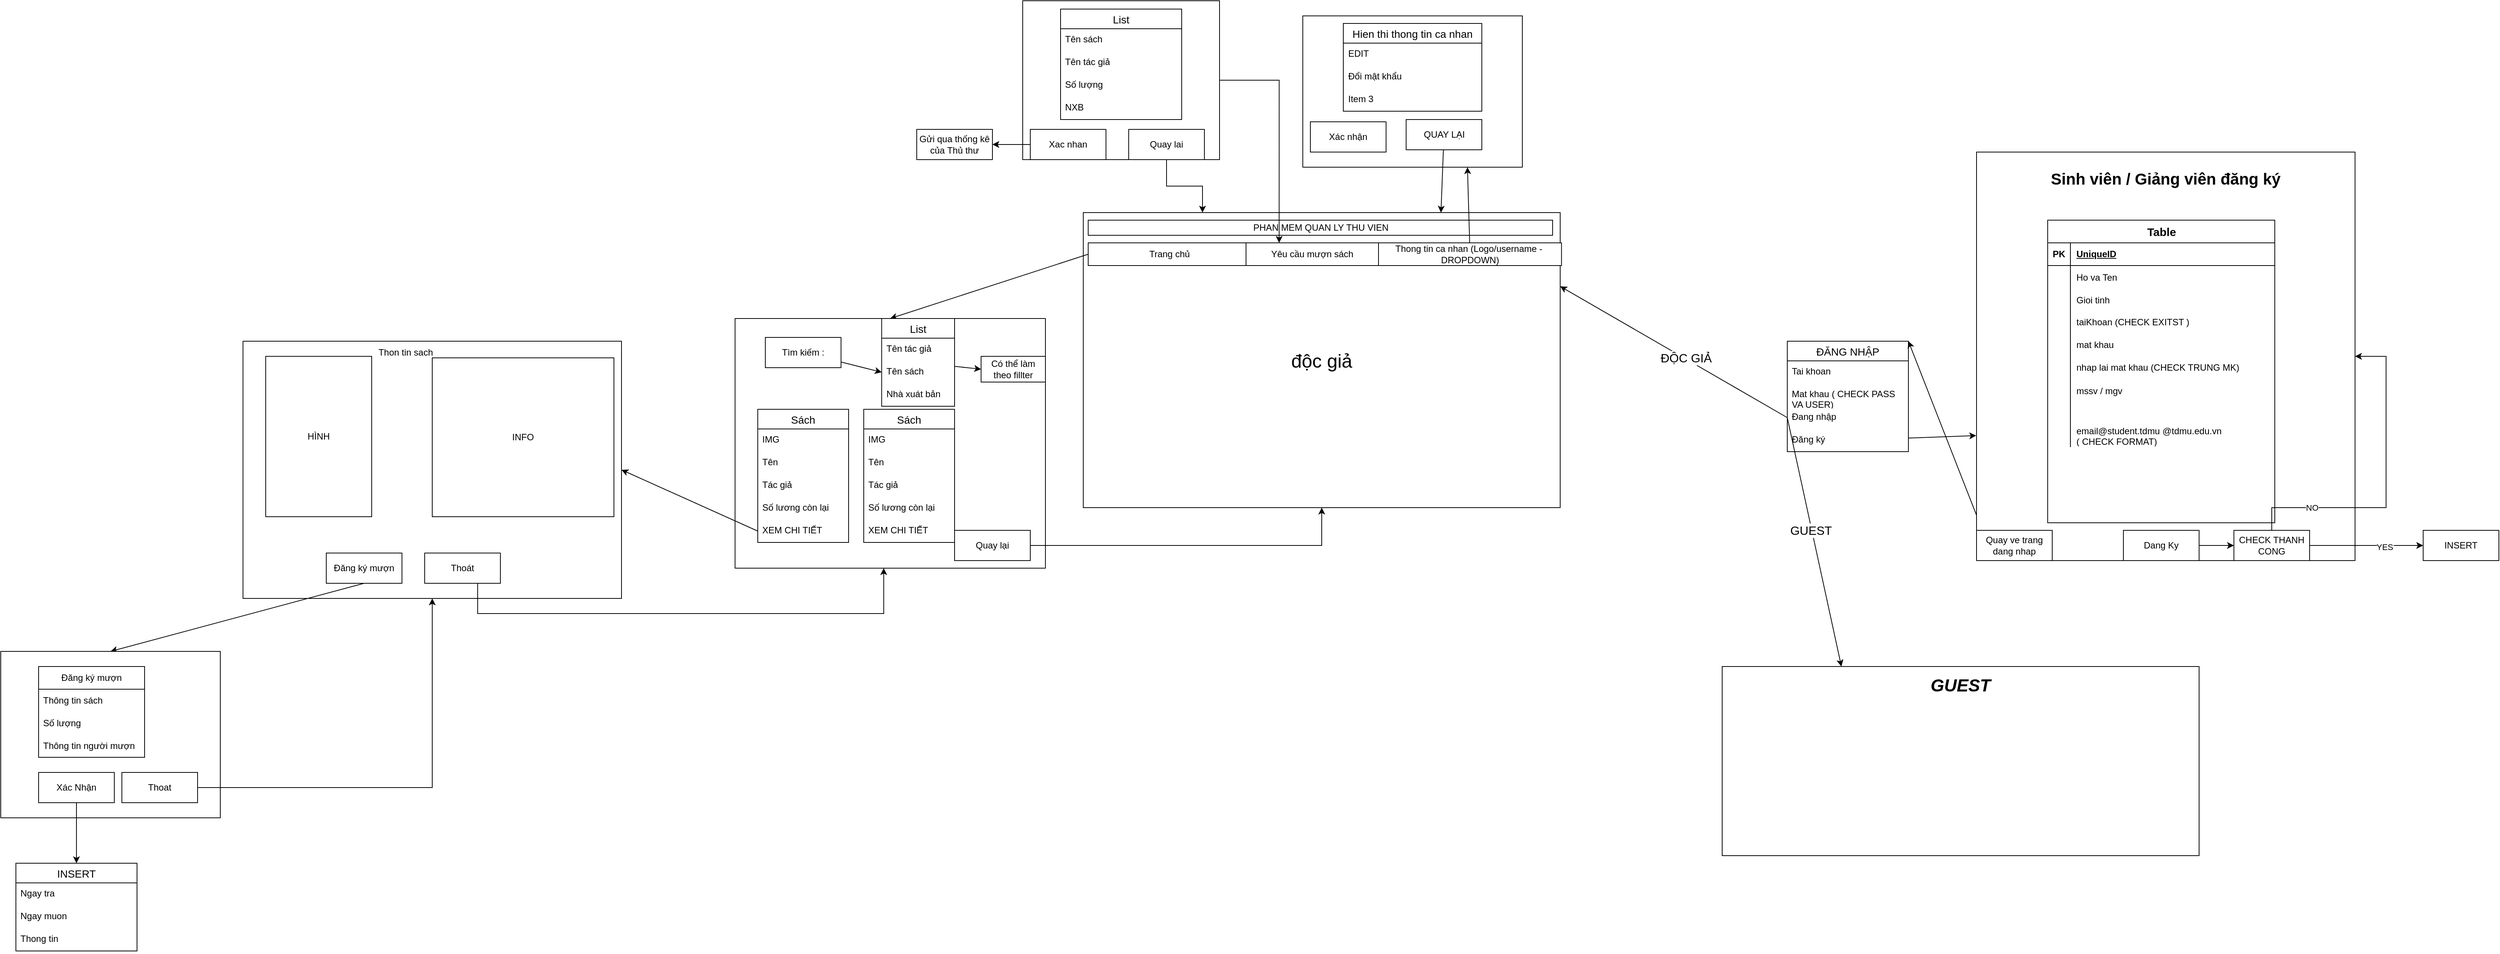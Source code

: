 <mxfile version="21.3.2" type="device">
  <diagram name="Trang-1" id="oIvpLG2PVgmO7TC9vFKs">
    <mxGraphModel dx="4081" dy="2009" grid="1" gridSize="10" guides="1" tooltips="1" connect="1" arrows="1" fold="1" page="1" pageScale="1" pageWidth="827" pageHeight="1169" math="0" shadow="0">
      <root>
        <mxCell id="0" />
        <mxCell id="1" parent="0" />
        <mxCell id="Xz7eyc5uEQ6jUvVsmEZb-2" value="" style="rounded=0;whiteSpace=wrap;html=1;" vertex="1" parent="1">
          <mxGeometry x="230" y="80" width="500" height="540" as="geometry" />
        </mxCell>
        <mxCell id="Xz7eyc5uEQ6jUvVsmEZb-3" value="Sinh viên / Giảng viên đăng ký" style="text;html=1;strokeColor=none;fillColor=none;align=center;verticalAlign=middle;whiteSpace=wrap;rounded=0;fontSize=21;fontStyle=1" vertex="1" parent="1">
          <mxGeometry x="315" y="100" width="330" height="30" as="geometry" />
        </mxCell>
        <mxCell id="Xz7eyc5uEQ6jUvVsmEZb-4" value="Table" style="shape=table;startSize=30;container=1;collapsible=1;childLayout=tableLayout;fixedRows=1;rowLines=0;fontStyle=1;align=center;resizeLast=1;html=1;fontSize=15;verticalAlign=top;" vertex="1" parent="1">
          <mxGeometry x="324" y="170" width="300" height="400" as="geometry" />
        </mxCell>
        <mxCell id="Xz7eyc5uEQ6jUvVsmEZb-5" value="" style="shape=tableRow;horizontal=0;startSize=0;swimlaneHead=0;swimlaneBody=0;fillColor=none;collapsible=0;dropTarget=0;points=[[0,0.5],[1,0.5]];portConstraint=eastwest;top=0;left=0;right=0;bottom=1;" vertex="1" parent="Xz7eyc5uEQ6jUvVsmEZb-4">
          <mxGeometry y="30" width="300" height="30" as="geometry" />
        </mxCell>
        <mxCell id="Xz7eyc5uEQ6jUvVsmEZb-6" value="PK" style="shape=partialRectangle;connectable=0;fillColor=none;top=0;left=0;bottom=0;right=0;fontStyle=1;overflow=hidden;whiteSpace=wrap;html=1;" vertex="1" parent="Xz7eyc5uEQ6jUvVsmEZb-5">
          <mxGeometry width="30" height="30" as="geometry">
            <mxRectangle width="30" height="30" as="alternateBounds" />
          </mxGeometry>
        </mxCell>
        <mxCell id="Xz7eyc5uEQ6jUvVsmEZb-7" value="UniqueID" style="shape=partialRectangle;connectable=0;fillColor=none;top=0;left=0;bottom=0;right=0;align=left;spacingLeft=6;fontStyle=5;overflow=hidden;whiteSpace=wrap;html=1;" vertex="1" parent="Xz7eyc5uEQ6jUvVsmEZb-5">
          <mxGeometry x="30" width="270" height="30" as="geometry">
            <mxRectangle width="270" height="30" as="alternateBounds" />
          </mxGeometry>
        </mxCell>
        <mxCell id="Xz7eyc5uEQ6jUvVsmEZb-27" value="" style="shape=tableRow;horizontal=0;startSize=0;swimlaneHead=0;swimlaneBody=0;fillColor=none;collapsible=0;dropTarget=0;points=[[0,0.5],[1,0.5]];portConstraint=eastwest;top=0;left=0;right=0;bottom=0;" vertex="1" parent="Xz7eyc5uEQ6jUvVsmEZb-4">
          <mxGeometry y="60" width="300" height="30" as="geometry" />
        </mxCell>
        <mxCell id="Xz7eyc5uEQ6jUvVsmEZb-28" value="" style="shape=partialRectangle;connectable=0;fillColor=none;top=0;left=0;bottom=0;right=0;editable=1;overflow=hidden;" vertex="1" parent="Xz7eyc5uEQ6jUvVsmEZb-27">
          <mxGeometry width="30" height="30" as="geometry">
            <mxRectangle width="30" height="30" as="alternateBounds" />
          </mxGeometry>
        </mxCell>
        <mxCell id="Xz7eyc5uEQ6jUvVsmEZb-29" value="Ho va Ten" style="shape=partialRectangle;connectable=0;fillColor=none;top=0;left=0;bottom=0;right=0;align=left;spacingLeft=6;overflow=hidden;" vertex="1" parent="Xz7eyc5uEQ6jUvVsmEZb-27">
          <mxGeometry x="30" width="270" height="30" as="geometry">
            <mxRectangle width="270" height="30" as="alternateBounds" />
          </mxGeometry>
        </mxCell>
        <mxCell id="Xz7eyc5uEQ6jUvVsmEZb-30" value="" style="shape=tableRow;horizontal=0;startSize=0;swimlaneHead=0;swimlaneBody=0;fillColor=none;collapsible=0;dropTarget=0;points=[[0,0.5],[1,0.5]];portConstraint=eastwest;top=0;left=0;right=0;bottom=0;" vertex="1" parent="Xz7eyc5uEQ6jUvVsmEZb-4">
          <mxGeometry y="90" width="300" height="30" as="geometry" />
        </mxCell>
        <mxCell id="Xz7eyc5uEQ6jUvVsmEZb-31" value="" style="shape=partialRectangle;connectable=0;fillColor=none;top=0;left=0;bottom=0;right=0;editable=1;overflow=hidden;" vertex="1" parent="Xz7eyc5uEQ6jUvVsmEZb-30">
          <mxGeometry width="30" height="30" as="geometry">
            <mxRectangle width="30" height="30" as="alternateBounds" />
          </mxGeometry>
        </mxCell>
        <mxCell id="Xz7eyc5uEQ6jUvVsmEZb-32" value="Gioi tinh" style="shape=partialRectangle;connectable=0;fillColor=none;top=0;left=0;bottom=0;right=0;align=left;spacingLeft=6;overflow=hidden;" vertex="1" parent="Xz7eyc5uEQ6jUvVsmEZb-30">
          <mxGeometry x="30" width="270" height="30" as="geometry">
            <mxRectangle width="270" height="30" as="alternateBounds" />
          </mxGeometry>
        </mxCell>
        <mxCell id="Xz7eyc5uEQ6jUvVsmEZb-8" value="" style="shape=tableRow;horizontal=0;startSize=0;swimlaneHead=0;swimlaneBody=0;fillColor=none;collapsible=0;dropTarget=0;points=[[0,0.5],[1,0.5]];portConstraint=eastwest;top=0;left=0;right=0;bottom=0;" vertex="1" parent="Xz7eyc5uEQ6jUvVsmEZb-4">
          <mxGeometry y="120" width="300" height="30" as="geometry" />
        </mxCell>
        <mxCell id="Xz7eyc5uEQ6jUvVsmEZb-9" value="" style="shape=partialRectangle;connectable=0;fillColor=none;top=0;left=0;bottom=0;right=0;editable=1;overflow=hidden;whiteSpace=wrap;html=1;" vertex="1" parent="Xz7eyc5uEQ6jUvVsmEZb-8">
          <mxGeometry width="30" height="30" as="geometry">
            <mxRectangle width="30" height="30" as="alternateBounds" />
          </mxGeometry>
        </mxCell>
        <mxCell id="Xz7eyc5uEQ6jUvVsmEZb-10" value="taiKhoan&lt;span style=&quot;white-space: pre;&quot;&gt;	&lt;/span&gt;(CHECK EXITST )" style="shape=partialRectangle;connectable=0;fillColor=none;top=0;left=0;bottom=0;right=0;align=left;spacingLeft=6;overflow=hidden;whiteSpace=wrap;html=1;" vertex="1" parent="Xz7eyc5uEQ6jUvVsmEZb-8">
          <mxGeometry x="30" width="270" height="30" as="geometry">
            <mxRectangle width="270" height="30" as="alternateBounds" />
          </mxGeometry>
        </mxCell>
        <mxCell id="Xz7eyc5uEQ6jUvVsmEZb-11" value="" style="shape=tableRow;horizontal=0;startSize=0;swimlaneHead=0;swimlaneBody=0;fillColor=none;collapsible=0;dropTarget=0;points=[[0,0.5],[1,0.5]];portConstraint=eastwest;top=0;left=0;right=0;bottom=0;" vertex="1" parent="Xz7eyc5uEQ6jUvVsmEZb-4">
          <mxGeometry y="150" width="300" height="30" as="geometry" />
        </mxCell>
        <mxCell id="Xz7eyc5uEQ6jUvVsmEZb-12" value="" style="shape=partialRectangle;connectable=0;fillColor=none;top=0;left=0;bottom=0;right=0;editable=1;overflow=hidden;whiteSpace=wrap;html=1;" vertex="1" parent="Xz7eyc5uEQ6jUvVsmEZb-11">
          <mxGeometry width="30" height="30" as="geometry">
            <mxRectangle width="30" height="30" as="alternateBounds" />
          </mxGeometry>
        </mxCell>
        <mxCell id="Xz7eyc5uEQ6jUvVsmEZb-13" value="mat khau" style="shape=partialRectangle;connectable=0;fillColor=none;top=0;left=0;bottom=0;right=0;align=left;spacingLeft=6;overflow=hidden;whiteSpace=wrap;html=1;" vertex="1" parent="Xz7eyc5uEQ6jUvVsmEZb-11">
          <mxGeometry x="30" width="270" height="30" as="geometry">
            <mxRectangle width="270" height="30" as="alternateBounds" />
          </mxGeometry>
        </mxCell>
        <mxCell id="Xz7eyc5uEQ6jUvVsmEZb-14" value="" style="shape=tableRow;horizontal=0;startSize=0;swimlaneHead=0;swimlaneBody=0;fillColor=none;collapsible=0;dropTarget=0;points=[[0,0.5],[1,0.5]];portConstraint=eastwest;top=0;left=0;right=0;bottom=0;" vertex="1" parent="Xz7eyc5uEQ6jUvVsmEZb-4">
          <mxGeometry y="180" width="300" height="30" as="geometry" />
        </mxCell>
        <mxCell id="Xz7eyc5uEQ6jUvVsmEZb-15" value="" style="shape=partialRectangle;connectable=0;fillColor=none;top=0;left=0;bottom=0;right=0;editable=1;overflow=hidden;whiteSpace=wrap;html=1;" vertex="1" parent="Xz7eyc5uEQ6jUvVsmEZb-14">
          <mxGeometry width="30" height="30" as="geometry">
            <mxRectangle width="30" height="30" as="alternateBounds" />
          </mxGeometry>
        </mxCell>
        <mxCell id="Xz7eyc5uEQ6jUvVsmEZb-16" value="nhap lai mat khau (CHECK TRUNG MK)" style="shape=partialRectangle;connectable=0;fillColor=none;top=0;left=0;bottom=0;right=0;align=left;spacingLeft=6;overflow=hidden;whiteSpace=wrap;html=1;" vertex="1" parent="Xz7eyc5uEQ6jUvVsmEZb-14">
          <mxGeometry x="30" width="270" height="30" as="geometry">
            <mxRectangle width="270" height="30" as="alternateBounds" />
          </mxGeometry>
        </mxCell>
        <mxCell id="Xz7eyc5uEQ6jUvVsmEZb-18" value="" style="shape=tableRow;horizontal=0;startSize=0;swimlaneHead=0;swimlaneBody=0;fillColor=none;collapsible=0;dropTarget=0;points=[[0,0.5],[1,0.5]];portConstraint=eastwest;top=0;left=0;right=0;bottom=0;" vertex="1" parent="Xz7eyc5uEQ6jUvVsmEZb-4">
          <mxGeometry y="210" width="300" height="30" as="geometry" />
        </mxCell>
        <mxCell id="Xz7eyc5uEQ6jUvVsmEZb-19" value="" style="shape=partialRectangle;connectable=0;fillColor=none;top=0;left=0;bottom=0;right=0;editable=1;overflow=hidden;" vertex="1" parent="Xz7eyc5uEQ6jUvVsmEZb-18">
          <mxGeometry width="30" height="30" as="geometry">
            <mxRectangle width="30" height="30" as="alternateBounds" />
          </mxGeometry>
        </mxCell>
        <mxCell id="Xz7eyc5uEQ6jUvVsmEZb-20" value="mssv / mgv" style="shape=partialRectangle;connectable=0;fillColor=none;top=0;left=0;bottom=0;right=0;align=left;spacingLeft=6;overflow=hidden;" vertex="1" parent="Xz7eyc5uEQ6jUvVsmEZb-18">
          <mxGeometry x="30" width="270" height="30" as="geometry">
            <mxRectangle width="270" height="30" as="alternateBounds" />
          </mxGeometry>
        </mxCell>
        <mxCell id="Xz7eyc5uEQ6jUvVsmEZb-21" value="" style="shape=tableRow;horizontal=0;startSize=0;swimlaneHead=0;swimlaneBody=0;fillColor=none;collapsible=0;dropTarget=0;points=[[0,0.5],[1,0.5]];portConstraint=eastwest;top=0;left=0;right=0;bottom=0;" vertex="1" parent="Xz7eyc5uEQ6jUvVsmEZb-4">
          <mxGeometry y="240" width="300" height="30" as="geometry" />
        </mxCell>
        <mxCell id="Xz7eyc5uEQ6jUvVsmEZb-22" value="" style="shape=partialRectangle;connectable=0;fillColor=none;top=0;left=0;bottom=0;right=0;editable=1;overflow=hidden;" vertex="1" parent="Xz7eyc5uEQ6jUvVsmEZb-21">
          <mxGeometry width="30" height="30" as="geometry">
            <mxRectangle width="30" height="30" as="alternateBounds" />
          </mxGeometry>
        </mxCell>
        <mxCell id="Xz7eyc5uEQ6jUvVsmEZb-23" value="" style="shape=partialRectangle;connectable=0;fillColor=none;top=0;left=0;bottom=0;right=0;align=left;spacingLeft=6;overflow=hidden;" vertex="1" parent="Xz7eyc5uEQ6jUvVsmEZb-21">
          <mxGeometry x="30" width="270" height="30" as="geometry">
            <mxRectangle width="270" height="30" as="alternateBounds" />
          </mxGeometry>
        </mxCell>
        <mxCell id="Xz7eyc5uEQ6jUvVsmEZb-24" value="" style="shape=tableRow;horizontal=0;startSize=0;swimlaneHead=0;swimlaneBody=0;fillColor=none;collapsible=0;dropTarget=0;points=[[0,0.5],[1,0.5]];portConstraint=eastwest;top=0;left=0;right=0;bottom=0;" vertex="1" parent="Xz7eyc5uEQ6jUvVsmEZb-4">
          <mxGeometry y="270" width="300" height="30" as="geometry" />
        </mxCell>
        <mxCell id="Xz7eyc5uEQ6jUvVsmEZb-25" value="" style="shape=partialRectangle;connectable=0;fillColor=none;top=0;left=0;bottom=0;right=0;editable=1;overflow=hidden;" vertex="1" parent="Xz7eyc5uEQ6jUvVsmEZb-24">
          <mxGeometry width="30" height="30" as="geometry">
            <mxRectangle width="30" height="30" as="alternateBounds" />
          </mxGeometry>
        </mxCell>
        <mxCell id="Xz7eyc5uEQ6jUvVsmEZb-26" value="email@student.tdmu @tdmu.edu.vn &#xa;( CHECK FORMAT)" style="shape=partialRectangle;connectable=0;fillColor=none;top=0;left=0;bottom=0;right=0;align=left;spacingLeft=6;overflow=hidden;" vertex="1" parent="Xz7eyc5uEQ6jUvVsmEZb-24">
          <mxGeometry x="30" width="270" height="30" as="geometry">
            <mxRectangle width="270" height="30" as="alternateBounds" />
          </mxGeometry>
        </mxCell>
        <mxCell id="Xz7eyc5uEQ6jUvVsmEZb-36" style="edgeStyle=orthogonalEdgeStyle;rounded=0;orthogonalLoop=1;jettySize=auto;html=1;entryX=0;entryY=0.5;entryDx=0;entryDy=0;" edge="1" parent="1" source="Xz7eyc5uEQ6jUvVsmEZb-33" target="Xz7eyc5uEQ6jUvVsmEZb-35">
          <mxGeometry relative="1" as="geometry" />
        </mxCell>
        <mxCell id="Xz7eyc5uEQ6jUvVsmEZb-33" value="Dang Ky" style="whiteSpace=wrap;html=1;align=center;" vertex="1" parent="1">
          <mxGeometry x="424" y="580" width="100" height="40" as="geometry" />
        </mxCell>
        <mxCell id="Xz7eyc5uEQ6jUvVsmEZb-34" value="Quay ve trang dang nhap" style="whiteSpace=wrap;html=1;align=center;" vertex="1" parent="1">
          <mxGeometry x="230" y="580" width="100" height="40" as="geometry" />
        </mxCell>
        <mxCell id="Xz7eyc5uEQ6jUvVsmEZb-37" style="rounded=0;orthogonalLoop=1;jettySize=auto;html=1;exitX=1;exitY=0.5;exitDx=0;exitDy=0;entryX=0;entryY=0.5;entryDx=0;entryDy=0;" edge="1" parent="1" source="Xz7eyc5uEQ6jUvVsmEZb-35" target="Xz7eyc5uEQ6jUvVsmEZb-41">
          <mxGeometry relative="1" as="geometry">
            <mxPoint x="830" y="600" as="targetPoint" />
          </mxGeometry>
        </mxCell>
        <mxCell id="Xz7eyc5uEQ6jUvVsmEZb-38" value="YES" style="edgeLabel;html=1;align=center;verticalAlign=middle;resizable=0;points=[];" vertex="1" connectable="0" parent="Xz7eyc5uEQ6jUvVsmEZb-37">
          <mxGeometry x="0.31" y="-2" relative="1" as="geometry">
            <mxPoint as="offset" />
          </mxGeometry>
        </mxCell>
        <mxCell id="Xz7eyc5uEQ6jUvVsmEZb-39" style="edgeStyle=orthogonalEdgeStyle;rounded=0;orthogonalLoop=1;jettySize=auto;html=1;entryX=1;entryY=0.5;entryDx=0;entryDy=0;" edge="1" parent="1" source="Xz7eyc5uEQ6jUvVsmEZb-35" target="Xz7eyc5uEQ6jUvVsmEZb-2">
          <mxGeometry relative="1" as="geometry">
            <mxPoint x="770" y="410" as="targetPoint" />
            <Array as="points">
              <mxPoint x="620" y="550" />
              <mxPoint x="771" y="550" />
              <mxPoint x="771" y="350" />
            </Array>
          </mxGeometry>
        </mxCell>
        <mxCell id="Xz7eyc5uEQ6jUvVsmEZb-40" value="NO" style="edgeLabel;html=1;align=center;verticalAlign=middle;resizable=0;points=[];" vertex="1" connectable="0" parent="Xz7eyc5uEQ6jUvVsmEZb-39">
          <mxGeometry x="-0.607" relative="1" as="geometry">
            <mxPoint as="offset" />
          </mxGeometry>
        </mxCell>
        <mxCell id="Xz7eyc5uEQ6jUvVsmEZb-35" value="CHECK THANH CONG" style="whiteSpace=wrap;html=1;align=center;" vertex="1" parent="1">
          <mxGeometry x="570" y="580" width="100" height="40" as="geometry" />
        </mxCell>
        <mxCell id="Xz7eyc5uEQ6jUvVsmEZb-41" value="INSERT" style="whiteSpace=wrap;html=1;align=center;" vertex="1" parent="1">
          <mxGeometry x="820" y="580" width="100" height="40" as="geometry" />
        </mxCell>
        <mxCell id="Xz7eyc5uEQ6jUvVsmEZb-42" value="ĐĂNG NHẬP" style="swimlane;fontStyle=0;childLayout=stackLayout;horizontal=1;startSize=26;horizontalStack=0;resizeParent=1;resizeParentMax=0;resizeLast=0;collapsible=1;marginBottom=0;align=center;fontSize=14;" vertex="1" parent="1">
          <mxGeometry x="-20" y="330" width="160" height="146" as="geometry" />
        </mxCell>
        <mxCell id="Xz7eyc5uEQ6jUvVsmEZb-43" value="Tai khoan" style="text;strokeColor=none;fillColor=none;spacingLeft=4;spacingRight=4;overflow=hidden;rotatable=0;points=[[0,0.5],[1,0.5]];portConstraint=eastwest;fontSize=12;whiteSpace=wrap;html=1;" vertex="1" parent="Xz7eyc5uEQ6jUvVsmEZb-42">
          <mxGeometry y="26" width="160" height="30" as="geometry" />
        </mxCell>
        <mxCell id="Xz7eyc5uEQ6jUvVsmEZb-44" value="Mat khau ( CHECK PASS VA USER)" style="text;strokeColor=none;fillColor=none;spacingLeft=4;spacingRight=4;overflow=hidden;rotatable=0;points=[[0,0.5],[1,0.5]];portConstraint=eastwest;fontSize=12;whiteSpace=wrap;html=1;" vertex="1" parent="Xz7eyc5uEQ6jUvVsmEZb-42">
          <mxGeometry y="56" width="160" height="30" as="geometry" />
        </mxCell>
        <mxCell id="Xz7eyc5uEQ6jUvVsmEZb-45" value="Đang nhập" style="text;strokeColor=none;fillColor=none;spacingLeft=4;spacingRight=4;overflow=hidden;rotatable=0;points=[[0,0.5],[1,0.5]];portConstraint=eastwest;fontSize=12;whiteSpace=wrap;html=1;" vertex="1" parent="Xz7eyc5uEQ6jUvVsmEZb-42">
          <mxGeometry y="86" width="160" height="30" as="geometry" />
        </mxCell>
        <mxCell id="Xz7eyc5uEQ6jUvVsmEZb-61" value="Đăng ký&lt;br&gt;" style="text;strokeColor=none;fillColor=none;spacingLeft=4;spacingRight=4;overflow=hidden;rotatable=0;points=[[0,0.5],[1,0.5]];portConstraint=eastwest;fontSize=12;whiteSpace=wrap;html=1;" vertex="1" parent="Xz7eyc5uEQ6jUvVsmEZb-42">
          <mxGeometry y="116" width="160" height="30" as="geometry" />
        </mxCell>
        <mxCell id="Xz7eyc5uEQ6jUvVsmEZb-52" value="" style="rounded=0;whiteSpace=wrap;html=1;" vertex="1" parent="1">
          <mxGeometry x="-106" y="760" width="630" height="250" as="geometry" />
        </mxCell>
        <mxCell id="Xz7eyc5uEQ6jUvVsmEZb-53" value="GUEST" style="text;html=1;strokeColor=none;fillColor=none;align=center;verticalAlign=middle;whiteSpace=wrap;rounded=0;fontSize=23;fontStyle=3" vertex="1" parent="1">
          <mxGeometry x="124" y="770" width="170" height="30" as="geometry" />
        </mxCell>
        <mxCell id="Xz7eyc5uEQ6jUvVsmEZb-56" value="độc giả" style="rounded=0;whiteSpace=wrap;html=1;fontSize=25;" vertex="1" parent="1">
          <mxGeometry x="-950" y="160" width="630" height="390" as="geometry" />
        </mxCell>
        <mxCell id="Xz7eyc5uEQ6jUvVsmEZb-62" style="rounded=0;orthogonalLoop=1;jettySize=auto;html=1;entryX=-0.001;entryY=0.694;entryDx=0;entryDy=0;entryPerimeter=0;" edge="1" parent="1" source="Xz7eyc5uEQ6jUvVsmEZb-61" target="Xz7eyc5uEQ6jUvVsmEZb-2">
          <mxGeometry relative="1" as="geometry" />
        </mxCell>
        <mxCell id="Xz7eyc5uEQ6jUvVsmEZb-69" value="" style="endArrow=classic;html=1;rounded=0;entryX=1;entryY=0;entryDx=0;entryDy=0;exitX=0;exitY=0.889;exitDx=0;exitDy=0;exitPerimeter=0;" edge="1" parent="1" source="Xz7eyc5uEQ6jUvVsmEZb-2" target="Xz7eyc5uEQ6jUvVsmEZb-42">
          <mxGeometry width="50" height="50" relative="1" as="geometry">
            <mxPoint x="100" y="510" as="sourcePoint" />
            <mxPoint x="150" y="460" as="targetPoint" />
          </mxGeometry>
        </mxCell>
        <mxCell id="Xz7eyc5uEQ6jUvVsmEZb-70" value="" style="endArrow=classic;html=1;rounded=0;entryX=1;entryY=0.25;entryDx=0;entryDy=0;exitX=0;exitY=0.5;exitDx=0;exitDy=0;" edge="1" parent="1" source="Xz7eyc5uEQ6jUvVsmEZb-45" target="Xz7eyc5uEQ6jUvVsmEZb-56">
          <mxGeometry width="50" height="50" relative="1" as="geometry">
            <mxPoint x="-260" y="320" as="sourcePoint" />
            <mxPoint x="-210" y="270" as="targetPoint" />
          </mxGeometry>
        </mxCell>
        <mxCell id="Xz7eyc5uEQ6jUvVsmEZb-71" value="ĐỘC GIẢ" style="edgeLabel;html=1;align=center;verticalAlign=middle;resizable=0;points=[];fontSize=16;" vertex="1" connectable="0" parent="Xz7eyc5uEQ6jUvVsmEZb-70">
          <mxGeometry x="-0.101" y="-1" relative="1" as="geometry">
            <mxPoint as="offset" />
          </mxGeometry>
        </mxCell>
        <mxCell id="Xz7eyc5uEQ6jUvVsmEZb-72" value="" style="endArrow=classic;html=1;rounded=0;entryX=0.25;entryY=0;entryDx=0;entryDy=0;exitX=0;exitY=0.5;exitDx=0;exitDy=0;" edge="1" parent="1" source="Xz7eyc5uEQ6jUvVsmEZb-45" target="Xz7eyc5uEQ6jUvVsmEZb-52">
          <mxGeometry width="50" height="50" relative="1" as="geometry">
            <mxPoint x="170" y="718" as="sourcePoint" />
            <mxPoint x="-130" y="510" as="targetPoint" />
          </mxGeometry>
        </mxCell>
        <mxCell id="Xz7eyc5uEQ6jUvVsmEZb-73" value="GUEST" style="edgeLabel;html=1;align=center;verticalAlign=middle;resizable=0;points=[];fontSize=16;" vertex="1" connectable="0" parent="Xz7eyc5uEQ6jUvVsmEZb-72">
          <mxGeometry x="-0.101" y="-1" relative="1" as="geometry">
            <mxPoint as="offset" />
          </mxGeometry>
        </mxCell>
        <mxCell id="Xz7eyc5uEQ6jUvVsmEZb-74" value="PHAN MEM QUAN LY THU VIEN" style="rounded=0;whiteSpace=wrap;html=1;" vertex="1" parent="1">
          <mxGeometry x="-943.5" y="170" width="613.5" height="20" as="geometry" />
        </mxCell>
        <mxCell id="Xz7eyc5uEQ6jUvVsmEZb-134" style="rounded=0;orthogonalLoop=1;jettySize=auto;html=1;entryX=0.75;entryY=1;entryDx=0;entryDy=0;" edge="1" parent="1" source="Xz7eyc5uEQ6jUvVsmEZb-75" target="Xz7eyc5uEQ6jUvVsmEZb-140">
          <mxGeometry relative="1" as="geometry">
            <mxPoint x="-510" y="40" as="targetPoint" />
          </mxGeometry>
        </mxCell>
        <mxCell id="Xz7eyc5uEQ6jUvVsmEZb-75" value="Thong tin ca nhan (Logo/username -&amp;nbsp; DROPDOWN)" style="rounded=0;whiteSpace=wrap;html=1;" vertex="1" parent="1">
          <mxGeometry x="-560" y="200" width="241.75" height="30" as="geometry" />
        </mxCell>
        <mxCell id="Xz7eyc5uEQ6jUvVsmEZb-76" value="Trang chủ" style="rounded=0;whiteSpace=wrap;html=1;" vertex="1" parent="1">
          <mxGeometry x="-943.5" y="200" width="213.5" height="30" as="geometry" />
        </mxCell>
        <mxCell id="Xz7eyc5uEQ6jUvVsmEZb-77" value="" style="endArrow=classic;html=1;rounded=0;exitX=0;exitY=0.5;exitDx=0;exitDy=0;entryX=0.5;entryY=0;entryDx=0;entryDy=0;" edge="1" parent="1" source="Xz7eyc5uEQ6jUvVsmEZb-76" target="Xz7eyc5uEQ6jUvVsmEZb-78">
          <mxGeometry width="50" height="50" relative="1" as="geometry">
            <mxPoint x="-1040" y="360" as="sourcePoint" />
            <mxPoint x="-1050" y="270" as="targetPoint" />
          </mxGeometry>
        </mxCell>
        <mxCell id="Xz7eyc5uEQ6jUvVsmEZb-78" value="" style="rounded=0;whiteSpace=wrap;html=1;" vertex="1" parent="1">
          <mxGeometry x="-1410" y="300" width="410" height="330" as="geometry" />
        </mxCell>
        <mxCell id="Xz7eyc5uEQ6jUvVsmEZb-85" value="Sách" style="swimlane;fontStyle=0;childLayout=stackLayout;horizontal=1;startSize=26;horizontalStack=0;resizeParent=1;resizeParentMax=0;resizeLast=0;collapsible=1;marginBottom=0;align=center;fontSize=14;" vertex="1" parent="1">
          <mxGeometry x="-1380" y="420" width="120" height="176" as="geometry" />
        </mxCell>
        <mxCell id="Xz7eyc5uEQ6jUvVsmEZb-92" value="IMG" style="text;strokeColor=none;fillColor=none;spacingLeft=4;spacingRight=4;overflow=hidden;rotatable=0;points=[[0,0.5],[1,0.5]];portConstraint=eastwest;fontSize=12;whiteSpace=wrap;html=1;" vertex="1" parent="Xz7eyc5uEQ6jUvVsmEZb-85">
          <mxGeometry y="26" width="120" height="30" as="geometry" />
        </mxCell>
        <mxCell id="Xz7eyc5uEQ6jUvVsmEZb-86" value="Tên" style="text;strokeColor=none;fillColor=none;spacingLeft=4;spacingRight=4;overflow=hidden;rotatable=0;points=[[0,0.5],[1,0.5]];portConstraint=eastwest;fontSize=12;whiteSpace=wrap;html=1;" vertex="1" parent="Xz7eyc5uEQ6jUvVsmEZb-85">
          <mxGeometry y="56" width="120" height="30" as="geometry" />
        </mxCell>
        <mxCell id="Xz7eyc5uEQ6jUvVsmEZb-87" value="Tác giả" style="text;strokeColor=none;fillColor=none;spacingLeft=4;spacingRight=4;overflow=hidden;rotatable=0;points=[[0,0.5],[1,0.5]];portConstraint=eastwest;fontSize=12;whiteSpace=wrap;html=1;" vertex="1" parent="Xz7eyc5uEQ6jUvVsmEZb-85">
          <mxGeometry y="86" width="120" height="30" as="geometry" />
        </mxCell>
        <mxCell id="Xz7eyc5uEQ6jUvVsmEZb-88" value="Số lương còn lại" style="text;strokeColor=none;fillColor=none;spacingLeft=4;spacingRight=4;overflow=hidden;rotatable=0;points=[[0,0.5],[1,0.5]];portConstraint=eastwest;fontSize=12;whiteSpace=wrap;html=1;" vertex="1" parent="Xz7eyc5uEQ6jUvVsmEZb-85">
          <mxGeometry y="116" width="120" height="30" as="geometry" />
        </mxCell>
        <mxCell id="Xz7eyc5uEQ6jUvVsmEZb-89" value="XEM CHI TIẾT" style="text;strokeColor=none;fillColor=none;spacingLeft=4;spacingRight=4;overflow=hidden;rotatable=0;points=[[0,0.5],[1,0.5]];portConstraint=eastwest;fontSize=12;whiteSpace=wrap;html=1;" vertex="1" parent="Xz7eyc5uEQ6jUvVsmEZb-85">
          <mxGeometry y="146" width="120" height="30" as="geometry" />
        </mxCell>
        <mxCell id="Xz7eyc5uEQ6jUvVsmEZb-90" value="" style="endArrow=classic;html=1;rounded=0;exitX=0;exitY=0.5;exitDx=0;exitDy=0;entryX=1;entryY=0.5;entryDx=0;entryDy=0;" edge="1" parent="1" source="Xz7eyc5uEQ6jUvVsmEZb-89" target="Xz7eyc5uEQ6jUvVsmEZb-91">
          <mxGeometry width="50" height="50" relative="1" as="geometry">
            <mxPoint x="-1328" y="585" as="sourcePoint" />
            <mxPoint x="-1600" y="480" as="targetPoint" />
          </mxGeometry>
        </mxCell>
        <mxCell id="Xz7eyc5uEQ6jUvVsmEZb-91" value="" style="rounded=0;whiteSpace=wrap;html=1;" vertex="1" parent="1">
          <mxGeometry x="-2060" y="330" width="500" height="340" as="geometry" />
        </mxCell>
        <mxCell id="Xz7eyc5uEQ6jUvVsmEZb-93" value="HÌNH" style="rounded=0;whiteSpace=wrap;html=1;" vertex="1" parent="1">
          <mxGeometry x="-2030" y="350" width="140" height="212" as="geometry" />
        </mxCell>
        <mxCell id="Xz7eyc5uEQ6jUvVsmEZb-96" value="INFO" style="rounded=0;whiteSpace=wrap;html=1;" vertex="1" parent="1">
          <mxGeometry x="-1810" y="352" width="240" height="210" as="geometry" />
        </mxCell>
        <mxCell id="Xz7eyc5uEQ6jUvVsmEZb-97" value="Đăng ký mượn" style="whiteSpace=wrap;html=1;align=center;" vertex="1" parent="1">
          <mxGeometry x="-1950" y="610" width="100" height="40" as="geometry" />
        </mxCell>
        <mxCell id="Xz7eyc5uEQ6jUvVsmEZb-111" style="edgeStyle=orthogonalEdgeStyle;rounded=0;orthogonalLoop=1;jettySize=auto;html=1;entryX=0.479;entryY=1;entryDx=0;entryDy=0;entryPerimeter=0;" edge="1" parent="1" source="Xz7eyc5uEQ6jUvVsmEZb-98" target="Xz7eyc5uEQ6jUvVsmEZb-78">
          <mxGeometry relative="1" as="geometry">
            <Array as="points">
              <mxPoint x="-1750" y="690" />
              <mxPoint x="-1214" y="690" />
            </Array>
          </mxGeometry>
        </mxCell>
        <mxCell id="Xz7eyc5uEQ6jUvVsmEZb-98" value="Thoát" style="whiteSpace=wrap;html=1;align=center;" vertex="1" parent="1">
          <mxGeometry x="-1820" y="610" width="100" height="40" as="geometry" />
        </mxCell>
        <mxCell id="Xz7eyc5uEQ6jUvVsmEZb-100" value="Thon tin sach" style="text;html=1;strokeColor=none;fillColor=none;align=center;verticalAlign=middle;whiteSpace=wrap;rounded=0;" vertex="1" parent="1">
          <mxGeometry x="-1910" y="330" width="130" height="30" as="geometry" />
        </mxCell>
        <mxCell id="Xz7eyc5uEQ6jUvVsmEZb-101" value="" style="endArrow=classic;html=1;rounded=0;exitX=0.5;exitY=1;exitDx=0;exitDy=0;entryX=0.5;entryY=0;entryDx=0;entryDy=0;" edge="1" parent="1" source="Xz7eyc5uEQ6jUvVsmEZb-97" target="Xz7eyc5uEQ6jUvVsmEZb-102">
          <mxGeometry width="50" height="50" relative="1" as="geometry">
            <mxPoint x="-1840" y="810" as="sourcePoint" />
            <mxPoint x="-2130" y="720" as="targetPoint" />
          </mxGeometry>
        </mxCell>
        <mxCell id="Xz7eyc5uEQ6jUvVsmEZb-102" value="" style="rounded=0;whiteSpace=wrap;html=1;" vertex="1" parent="1">
          <mxGeometry x="-2380" y="740" width="290" height="220" as="geometry" />
        </mxCell>
        <mxCell id="Xz7eyc5uEQ6jUvVsmEZb-103" value="Đăng ký mượn" style="swimlane;fontStyle=0;childLayout=stackLayout;horizontal=1;startSize=30;horizontalStack=0;resizeParent=1;resizeParentMax=0;resizeLast=0;collapsible=1;marginBottom=0;whiteSpace=wrap;html=1;" vertex="1" parent="1">
          <mxGeometry x="-2330" y="760" width="140" height="120" as="geometry" />
        </mxCell>
        <mxCell id="Xz7eyc5uEQ6jUvVsmEZb-104" value="Thông tin sách" style="text;strokeColor=none;fillColor=none;align=left;verticalAlign=middle;spacingLeft=4;spacingRight=4;overflow=hidden;points=[[0,0.5],[1,0.5]];portConstraint=eastwest;rotatable=0;whiteSpace=wrap;html=1;" vertex="1" parent="Xz7eyc5uEQ6jUvVsmEZb-103">
          <mxGeometry y="30" width="140" height="30" as="geometry" />
        </mxCell>
        <mxCell id="Xz7eyc5uEQ6jUvVsmEZb-105" value="Số lượng" style="text;strokeColor=none;fillColor=none;align=left;verticalAlign=middle;spacingLeft=4;spacingRight=4;overflow=hidden;points=[[0,0.5],[1,0.5]];portConstraint=eastwest;rotatable=0;whiteSpace=wrap;html=1;" vertex="1" parent="Xz7eyc5uEQ6jUvVsmEZb-103">
          <mxGeometry y="60" width="140" height="30" as="geometry" />
        </mxCell>
        <mxCell id="Xz7eyc5uEQ6jUvVsmEZb-107" value="Thông tin người mượn" style="text;strokeColor=none;fillColor=none;align=left;verticalAlign=middle;spacingLeft=4;spacingRight=4;overflow=hidden;points=[[0,0.5],[1,0.5]];portConstraint=eastwest;rotatable=0;whiteSpace=wrap;html=1;" vertex="1" parent="Xz7eyc5uEQ6jUvVsmEZb-103">
          <mxGeometry y="90" width="140" height="30" as="geometry" />
        </mxCell>
        <mxCell id="Xz7eyc5uEQ6jUvVsmEZb-133" style="rounded=0;orthogonalLoop=1;jettySize=auto;html=1;entryX=0.5;entryY=0;entryDx=0;entryDy=0;" edge="1" parent="1" source="Xz7eyc5uEQ6jUvVsmEZb-108" target="Xz7eyc5uEQ6jUvVsmEZb-129">
          <mxGeometry relative="1" as="geometry" />
        </mxCell>
        <mxCell id="Xz7eyc5uEQ6jUvVsmEZb-108" value="Xác Nhận" style="whiteSpace=wrap;html=1;align=center;" vertex="1" parent="1">
          <mxGeometry x="-2330" y="900" width="100" height="40" as="geometry" />
        </mxCell>
        <mxCell id="Xz7eyc5uEQ6jUvVsmEZb-110" style="edgeStyle=orthogonalEdgeStyle;rounded=0;orthogonalLoop=1;jettySize=auto;html=1;entryX=0.5;entryY=1;entryDx=0;entryDy=0;" edge="1" parent="1" source="Xz7eyc5uEQ6jUvVsmEZb-109" target="Xz7eyc5uEQ6jUvVsmEZb-91">
          <mxGeometry relative="1" as="geometry" />
        </mxCell>
        <mxCell id="Xz7eyc5uEQ6jUvVsmEZb-109" value="Thoat" style="whiteSpace=wrap;html=1;align=center;" vertex="1" parent="1">
          <mxGeometry x="-2220" y="900" width="100" height="40" as="geometry" />
        </mxCell>
        <mxCell id="Xz7eyc5uEQ6jUvVsmEZb-113" style="edgeStyle=orthogonalEdgeStyle;rounded=0;orthogonalLoop=1;jettySize=auto;html=1;entryX=0.5;entryY=1;entryDx=0;entryDy=0;" edge="1" parent="1" source="Xz7eyc5uEQ6jUvVsmEZb-112" target="Xz7eyc5uEQ6jUvVsmEZb-56">
          <mxGeometry relative="1" as="geometry" />
        </mxCell>
        <mxCell id="Xz7eyc5uEQ6jUvVsmEZb-112" value="Quay lại" style="whiteSpace=wrap;html=1;align=center;" vertex="1" parent="1">
          <mxGeometry x="-1120" y="580" width="100" height="40" as="geometry" />
        </mxCell>
        <mxCell id="Xz7eyc5uEQ6jUvVsmEZb-114" value="Sách" style="swimlane;fontStyle=0;childLayout=stackLayout;horizontal=1;startSize=26;horizontalStack=0;resizeParent=1;resizeParentMax=0;resizeLast=0;collapsible=1;marginBottom=0;align=center;fontSize=14;" vertex="1" parent="1">
          <mxGeometry x="-1240" y="420" width="120" height="176" as="geometry" />
        </mxCell>
        <mxCell id="Xz7eyc5uEQ6jUvVsmEZb-115" value="IMG" style="text;strokeColor=none;fillColor=none;spacingLeft=4;spacingRight=4;overflow=hidden;rotatable=0;points=[[0,0.5],[1,0.5]];portConstraint=eastwest;fontSize=12;whiteSpace=wrap;html=1;" vertex="1" parent="Xz7eyc5uEQ6jUvVsmEZb-114">
          <mxGeometry y="26" width="120" height="30" as="geometry" />
        </mxCell>
        <mxCell id="Xz7eyc5uEQ6jUvVsmEZb-116" value="Tên" style="text;strokeColor=none;fillColor=none;spacingLeft=4;spacingRight=4;overflow=hidden;rotatable=0;points=[[0,0.5],[1,0.5]];portConstraint=eastwest;fontSize=12;whiteSpace=wrap;html=1;" vertex="1" parent="Xz7eyc5uEQ6jUvVsmEZb-114">
          <mxGeometry y="56" width="120" height="30" as="geometry" />
        </mxCell>
        <mxCell id="Xz7eyc5uEQ6jUvVsmEZb-117" value="Tác giả" style="text;strokeColor=none;fillColor=none;spacingLeft=4;spacingRight=4;overflow=hidden;rotatable=0;points=[[0,0.5],[1,0.5]];portConstraint=eastwest;fontSize=12;whiteSpace=wrap;html=1;" vertex="1" parent="Xz7eyc5uEQ6jUvVsmEZb-114">
          <mxGeometry y="86" width="120" height="30" as="geometry" />
        </mxCell>
        <mxCell id="Xz7eyc5uEQ6jUvVsmEZb-118" value="Số lương còn lại" style="text;strokeColor=none;fillColor=none;spacingLeft=4;spacingRight=4;overflow=hidden;rotatable=0;points=[[0,0.5],[1,0.5]];portConstraint=eastwest;fontSize=12;whiteSpace=wrap;html=1;" vertex="1" parent="Xz7eyc5uEQ6jUvVsmEZb-114">
          <mxGeometry y="116" width="120" height="30" as="geometry" />
        </mxCell>
        <mxCell id="Xz7eyc5uEQ6jUvVsmEZb-119" value="XEM CHI TIẾT" style="text;strokeColor=none;fillColor=none;spacingLeft=4;spacingRight=4;overflow=hidden;rotatable=0;points=[[0,0.5],[1,0.5]];portConstraint=eastwest;fontSize=12;whiteSpace=wrap;html=1;" vertex="1" parent="Xz7eyc5uEQ6jUvVsmEZb-114">
          <mxGeometry y="146" width="120" height="30" as="geometry" />
        </mxCell>
        <mxCell id="Xz7eyc5uEQ6jUvVsmEZb-125" style="rounded=0;orthogonalLoop=1;jettySize=auto;html=1;entryX=0;entryY=0.5;entryDx=0;entryDy=0;" edge="1" parent="1" source="Xz7eyc5uEQ6jUvVsmEZb-120" target="Xz7eyc5uEQ6jUvVsmEZb-123">
          <mxGeometry relative="1" as="geometry" />
        </mxCell>
        <mxCell id="Xz7eyc5uEQ6jUvVsmEZb-120" value="Tìm kiếm :" style="whiteSpace=wrap;html=1;align=center;" vertex="1" parent="1">
          <mxGeometry x="-1370" y="325" width="100" height="40" as="geometry" />
        </mxCell>
        <mxCell id="Xz7eyc5uEQ6jUvVsmEZb-127" style="rounded=0;orthogonalLoop=1;jettySize=auto;html=1;entryX=0;entryY=0.5;entryDx=0;entryDy=0;" edge="1" parent="1" source="Xz7eyc5uEQ6jUvVsmEZb-121" target="Xz7eyc5uEQ6jUvVsmEZb-126">
          <mxGeometry relative="1" as="geometry" />
        </mxCell>
        <mxCell id="Xz7eyc5uEQ6jUvVsmEZb-121" value="List" style="swimlane;fontStyle=0;childLayout=stackLayout;horizontal=1;startSize=26;horizontalStack=0;resizeParent=1;resizeParentMax=0;resizeLast=0;collapsible=1;marginBottom=0;align=center;fontSize=14;" vertex="1" parent="1">
          <mxGeometry x="-1216.32" y="300" width="96.32" height="116" as="geometry" />
        </mxCell>
        <mxCell id="Xz7eyc5uEQ6jUvVsmEZb-122" value="Tên tác giả&lt;span style=&quot;white-space: pre;&quot;&gt;	&lt;/span&gt;" style="text;strokeColor=none;fillColor=none;spacingLeft=4;spacingRight=4;overflow=hidden;rotatable=0;points=[[0,0.5],[1,0.5]];portConstraint=eastwest;fontSize=12;whiteSpace=wrap;html=1;" vertex="1" parent="Xz7eyc5uEQ6jUvVsmEZb-121">
          <mxGeometry y="26" width="96.32" height="30" as="geometry" />
        </mxCell>
        <mxCell id="Xz7eyc5uEQ6jUvVsmEZb-123" value="Tên sách" style="text;strokeColor=none;fillColor=none;spacingLeft=4;spacingRight=4;overflow=hidden;rotatable=0;points=[[0,0.5],[1,0.5]];portConstraint=eastwest;fontSize=12;whiteSpace=wrap;html=1;" vertex="1" parent="Xz7eyc5uEQ6jUvVsmEZb-121">
          <mxGeometry y="56" width="96.32" height="30" as="geometry" />
        </mxCell>
        <mxCell id="Xz7eyc5uEQ6jUvVsmEZb-124" value="Nhà xuát bản" style="text;strokeColor=none;fillColor=none;spacingLeft=4;spacingRight=4;overflow=hidden;rotatable=0;points=[[0,0.5],[1,0.5]];portConstraint=eastwest;fontSize=12;whiteSpace=wrap;html=1;" vertex="1" parent="Xz7eyc5uEQ6jUvVsmEZb-121">
          <mxGeometry y="86" width="96.32" height="30" as="geometry" />
        </mxCell>
        <mxCell id="Xz7eyc5uEQ6jUvVsmEZb-126" value="Có thể làm theo fillter" style="whiteSpace=wrap;html=1;align=center;" vertex="1" parent="1">
          <mxGeometry x="-1085" y="350" width="85" height="34" as="geometry" />
        </mxCell>
        <mxCell id="Xz7eyc5uEQ6jUvVsmEZb-129" value="INSERT" style="swimlane;fontStyle=0;childLayout=stackLayout;horizontal=1;startSize=26;horizontalStack=0;resizeParent=1;resizeParentMax=0;resizeLast=0;collapsible=1;marginBottom=0;align=center;fontSize=14;" vertex="1" parent="1">
          <mxGeometry x="-2360" y="1020" width="160" height="116" as="geometry" />
        </mxCell>
        <mxCell id="Xz7eyc5uEQ6jUvVsmEZb-130" value="Ngay tra" style="text;strokeColor=none;fillColor=none;spacingLeft=4;spacingRight=4;overflow=hidden;rotatable=0;points=[[0,0.5],[1,0.5]];portConstraint=eastwest;fontSize=12;whiteSpace=wrap;html=1;" vertex="1" parent="Xz7eyc5uEQ6jUvVsmEZb-129">
          <mxGeometry y="26" width="160" height="30" as="geometry" />
        </mxCell>
        <mxCell id="Xz7eyc5uEQ6jUvVsmEZb-131" value="Ngay muon" style="text;strokeColor=none;fillColor=none;spacingLeft=4;spacingRight=4;overflow=hidden;rotatable=0;points=[[0,0.5],[1,0.5]];portConstraint=eastwest;fontSize=12;whiteSpace=wrap;html=1;" vertex="1" parent="Xz7eyc5uEQ6jUvVsmEZb-129">
          <mxGeometry y="56" width="160" height="30" as="geometry" />
        </mxCell>
        <mxCell id="Xz7eyc5uEQ6jUvVsmEZb-132" value="Thong tin&amp;nbsp;" style="text;strokeColor=none;fillColor=none;spacingLeft=4;spacingRight=4;overflow=hidden;rotatable=0;points=[[0,0.5],[1,0.5]];portConstraint=eastwest;fontSize=12;whiteSpace=wrap;html=1;" vertex="1" parent="Xz7eyc5uEQ6jUvVsmEZb-129">
          <mxGeometry y="86" width="160" height="30" as="geometry" />
        </mxCell>
        <mxCell id="Xz7eyc5uEQ6jUvVsmEZb-140" value="" style="rounded=0;whiteSpace=wrap;html=1;" vertex="1" parent="1">
          <mxGeometry x="-660" y="-100" width="290" height="200" as="geometry" />
        </mxCell>
        <mxCell id="Xz7eyc5uEQ6jUvVsmEZb-141" value="Hien thi thong tin ca nhan" style="swimlane;fontStyle=0;childLayout=stackLayout;horizontal=1;startSize=26;horizontalStack=0;resizeParent=1;resizeParentMax=0;resizeLast=0;collapsible=1;marginBottom=0;align=center;fontSize=14;" vertex="1" parent="1">
          <mxGeometry x="-606.5" y="-90" width="183" height="116" as="geometry" />
        </mxCell>
        <mxCell id="Xz7eyc5uEQ6jUvVsmEZb-142" value="EDIT" style="text;strokeColor=none;fillColor=none;spacingLeft=4;spacingRight=4;overflow=hidden;rotatable=0;points=[[0,0.5],[1,0.5]];portConstraint=eastwest;fontSize=12;whiteSpace=wrap;html=1;" vertex="1" parent="Xz7eyc5uEQ6jUvVsmEZb-141">
          <mxGeometry y="26" width="183" height="30" as="geometry" />
        </mxCell>
        <mxCell id="Xz7eyc5uEQ6jUvVsmEZb-143" value="Đổi mật khẩu" style="text;strokeColor=none;fillColor=none;spacingLeft=4;spacingRight=4;overflow=hidden;rotatable=0;points=[[0,0.5],[1,0.5]];portConstraint=eastwest;fontSize=12;whiteSpace=wrap;html=1;" vertex="1" parent="Xz7eyc5uEQ6jUvVsmEZb-141">
          <mxGeometry y="56" width="183" height="30" as="geometry" />
        </mxCell>
        <mxCell id="Xz7eyc5uEQ6jUvVsmEZb-144" value="Item 3" style="text;strokeColor=none;fillColor=none;spacingLeft=4;spacingRight=4;overflow=hidden;rotatable=0;points=[[0,0.5],[1,0.5]];portConstraint=eastwest;fontSize=12;whiteSpace=wrap;html=1;" vertex="1" parent="Xz7eyc5uEQ6jUvVsmEZb-141">
          <mxGeometry y="86" width="183" height="30" as="geometry" />
        </mxCell>
        <mxCell id="Xz7eyc5uEQ6jUvVsmEZb-147" style="rounded=0;orthogonalLoop=1;jettySize=auto;html=1;entryX=0.75;entryY=0;entryDx=0;entryDy=0;" edge="1" parent="1" source="Xz7eyc5uEQ6jUvVsmEZb-146" target="Xz7eyc5uEQ6jUvVsmEZb-56">
          <mxGeometry relative="1" as="geometry" />
        </mxCell>
        <mxCell id="Xz7eyc5uEQ6jUvVsmEZb-146" value="QUAY LẠI" style="whiteSpace=wrap;html=1;align=center;" vertex="1" parent="1">
          <mxGeometry x="-523.5" y="37" width="100" height="40" as="geometry" />
        </mxCell>
        <mxCell id="Xz7eyc5uEQ6jUvVsmEZb-148" value="Yêu cầu mượn sách" style="rounded=0;whiteSpace=wrap;html=1;" vertex="1" parent="1">
          <mxGeometry x="-735" y="200" width="175" height="30" as="geometry" />
        </mxCell>
        <mxCell id="Xz7eyc5uEQ6jUvVsmEZb-162" style="edgeStyle=orthogonalEdgeStyle;rounded=0;orthogonalLoop=1;jettySize=auto;html=1;entryX=0.25;entryY=0;entryDx=0;entryDy=0;" edge="1" parent="1" source="Xz7eyc5uEQ6jUvVsmEZb-153" target="Xz7eyc5uEQ6jUvVsmEZb-148">
          <mxGeometry relative="1" as="geometry" />
        </mxCell>
        <mxCell id="Xz7eyc5uEQ6jUvVsmEZb-153" value="" style="rounded=0;whiteSpace=wrap;html=1;" vertex="1" parent="1">
          <mxGeometry x="-1030" y="-120" width="260" height="210" as="geometry" />
        </mxCell>
        <mxCell id="Xz7eyc5uEQ6jUvVsmEZb-154" value="List" style="swimlane;fontStyle=0;childLayout=stackLayout;horizontal=1;startSize=26;horizontalStack=0;resizeParent=1;resizeParentMax=0;resizeLast=0;collapsible=1;marginBottom=0;align=center;fontSize=14;" vertex="1" parent="1">
          <mxGeometry x="-980" y="-109" width="160" height="146" as="geometry" />
        </mxCell>
        <mxCell id="Xz7eyc5uEQ6jUvVsmEZb-155" value="Tên sách" style="text;strokeColor=none;fillColor=none;spacingLeft=4;spacingRight=4;overflow=hidden;rotatable=0;points=[[0,0.5],[1,0.5]];portConstraint=eastwest;fontSize=12;whiteSpace=wrap;html=1;" vertex="1" parent="Xz7eyc5uEQ6jUvVsmEZb-154">
          <mxGeometry y="26" width="160" height="30" as="geometry" />
        </mxCell>
        <mxCell id="Xz7eyc5uEQ6jUvVsmEZb-156" value="Tên tác giả" style="text;strokeColor=none;fillColor=none;spacingLeft=4;spacingRight=4;overflow=hidden;rotatable=0;points=[[0,0.5],[1,0.5]];portConstraint=eastwest;fontSize=12;whiteSpace=wrap;html=1;" vertex="1" parent="Xz7eyc5uEQ6jUvVsmEZb-154">
          <mxGeometry y="56" width="160" height="30" as="geometry" />
        </mxCell>
        <mxCell id="Xz7eyc5uEQ6jUvVsmEZb-158" value="Số lượng" style="text;strokeColor=none;fillColor=none;spacingLeft=4;spacingRight=4;overflow=hidden;rotatable=0;points=[[0,0.5],[1,0.5]];portConstraint=eastwest;fontSize=12;whiteSpace=wrap;html=1;" vertex="1" parent="Xz7eyc5uEQ6jUvVsmEZb-154">
          <mxGeometry y="86" width="160" height="30" as="geometry" />
        </mxCell>
        <mxCell id="Xz7eyc5uEQ6jUvVsmEZb-157" value="NXB" style="text;strokeColor=none;fillColor=none;spacingLeft=4;spacingRight=4;overflow=hidden;rotatable=0;points=[[0,0.5],[1,0.5]];portConstraint=eastwest;fontSize=12;whiteSpace=wrap;html=1;" vertex="1" parent="Xz7eyc5uEQ6jUvVsmEZb-154">
          <mxGeometry y="116" width="160" height="30" as="geometry" />
        </mxCell>
        <mxCell id="Xz7eyc5uEQ6jUvVsmEZb-170" style="edgeStyle=orthogonalEdgeStyle;rounded=0;orthogonalLoop=1;jettySize=auto;html=1;entryX=1;entryY=0.5;entryDx=0;entryDy=0;" edge="1" parent="1" source="Xz7eyc5uEQ6jUvVsmEZb-159" target="Xz7eyc5uEQ6jUvVsmEZb-169">
          <mxGeometry relative="1" as="geometry" />
        </mxCell>
        <mxCell id="Xz7eyc5uEQ6jUvVsmEZb-159" value="Xac nhan" style="whiteSpace=wrap;html=1;align=center;" vertex="1" parent="1">
          <mxGeometry x="-1020" y="50" width="100" height="40" as="geometry" />
        </mxCell>
        <mxCell id="Xz7eyc5uEQ6jUvVsmEZb-161" style="edgeStyle=orthogonalEdgeStyle;rounded=0;orthogonalLoop=1;jettySize=auto;html=1;entryX=0.25;entryY=0;entryDx=0;entryDy=0;" edge="1" parent="1" source="Xz7eyc5uEQ6jUvVsmEZb-160" target="Xz7eyc5uEQ6jUvVsmEZb-56">
          <mxGeometry relative="1" as="geometry" />
        </mxCell>
        <mxCell id="Xz7eyc5uEQ6jUvVsmEZb-160" value="Quay lai" style="whiteSpace=wrap;html=1;align=center;" vertex="1" parent="1">
          <mxGeometry x="-890" y="50" width="100" height="40" as="geometry" />
        </mxCell>
        <mxCell id="Xz7eyc5uEQ6jUvVsmEZb-163" value="Xác nhận" style="whiteSpace=wrap;html=1;align=center;" vertex="1" parent="1">
          <mxGeometry x="-650" y="40" width="100" height="40" as="geometry" />
        </mxCell>
        <mxCell id="Xz7eyc5uEQ6jUvVsmEZb-169" value="Gửi qua thống kê của Thủ thư" style="whiteSpace=wrap;html=1;align=center;" vertex="1" parent="1">
          <mxGeometry x="-1170" y="50" width="100" height="40" as="geometry" />
        </mxCell>
      </root>
    </mxGraphModel>
  </diagram>
</mxfile>
